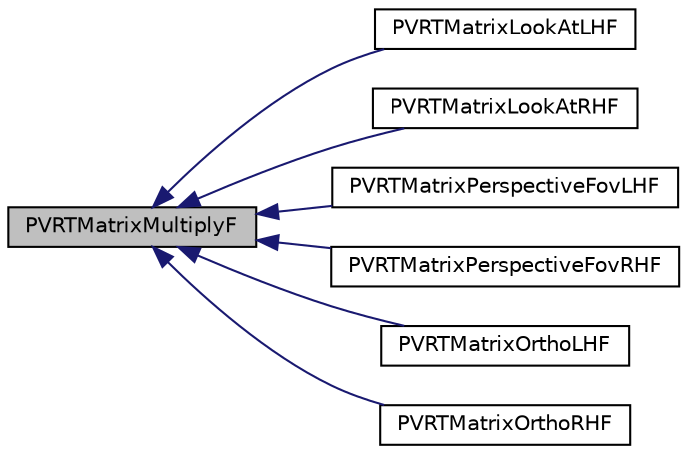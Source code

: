 digraph "PVRTMatrixMultiplyF"
{
  edge [fontname="Helvetica",fontsize="10",labelfontname="Helvetica",labelfontsize="10"];
  node [fontname="Helvetica",fontsize="10",shape=record];
  rankdir="LR";
  Node1 [label="PVRTMatrixMultiplyF",height=0.2,width=0.4,color="black", fillcolor="grey75", style="filled", fontcolor="black"];
  Node1 -> Node2 [dir="back",color="midnightblue",fontsize="10",style="solid",fontname="Helvetica"];
  Node2 [label="PVRTMatrixLookAtLHF",height=0.2,width=0.4,color="black", fillcolor="white", style="filled",URL="$_p_v_r_t_matrix_8h.html#aa1569890d381c6d9c02d927fe77bc5d0"];
  Node1 -> Node3 [dir="back",color="midnightblue",fontsize="10",style="solid",fontname="Helvetica"];
  Node3 [label="PVRTMatrixLookAtRHF",height=0.2,width=0.4,color="black", fillcolor="white", style="filled",URL="$_p_v_r_t_matrix_8h.html#afcc96f1726204666a814e51ba878b97f"];
  Node1 -> Node4 [dir="back",color="midnightblue",fontsize="10",style="solid",fontname="Helvetica"];
  Node4 [label="PVRTMatrixPerspectiveFovLHF",height=0.2,width=0.4,color="black", fillcolor="white", style="filled",URL="$_p_v_r_t_matrix_8h.html#a4f171571e832f9ec14f8abbbf0d2d009"];
  Node1 -> Node5 [dir="back",color="midnightblue",fontsize="10",style="solid",fontname="Helvetica"];
  Node5 [label="PVRTMatrixPerspectiveFovRHF",height=0.2,width=0.4,color="black", fillcolor="white", style="filled",URL="$_p_v_r_t_matrix_8h.html#af0ef186dbfe3a77463f3fa2a8812eef1"];
  Node1 -> Node6 [dir="back",color="midnightblue",fontsize="10",style="solid",fontname="Helvetica"];
  Node6 [label="PVRTMatrixOrthoLHF",height=0.2,width=0.4,color="black", fillcolor="white", style="filled",URL="$_p_v_r_t_matrix_8h.html#af923b17057c2953a6b02d1e345c16815"];
  Node1 -> Node7 [dir="back",color="midnightblue",fontsize="10",style="solid",fontname="Helvetica"];
  Node7 [label="PVRTMatrixOrthoRHF",height=0.2,width=0.4,color="black", fillcolor="white", style="filled",URL="$_p_v_r_t_matrix_8h.html#ab8a6d2ee7db194d53e6400452cb8c2f3"];
}
